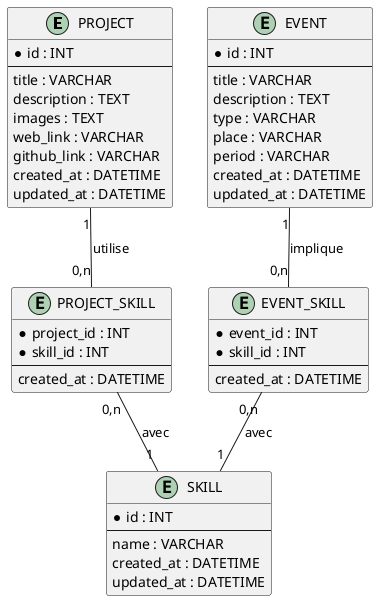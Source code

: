 @startuml
entity "PROJECT" as Project {
    *id : INT
    --
    title : VARCHAR
    description : TEXT
    images : TEXT
    web_link : VARCHAR
    github_link : VARCHAR
    created_at : DATETIME
    updated_at : DATETIME
}

entity "EVENT" as Event {
    *id : INT
    --
    title : VARCHAR
    description : TEXT
    type : VARCHAR
    place : VARCHAR
    period : VARCHAR
    created_at : DATETIME
    updated_at : DATETIME
}

entity "SKILL" as Skill {
    *id : INT
    --
    name : VARCHAR
    created_at : DATETIME
    updated_at : DATETIME
}

entity "PROJECT_SKILL" {
    *project_id : INT
    *skill_id : INT
    --
    created_at : DATETIME
}

entity "EVENT_SKILL" {
    *event_id : INT
    *skill_id : INT
    --
    created_at : DATETIME
}

Project "1" -- "0,n" PROJECT_SKILL : utilise
PROJECT_SKILL "0,n" -- "1" Skill : avec

Event "1" -- "0,n" EVENT_SKILL : implique
EVENT_SKILL "0,n" -- "1" Skill : avec
@enduml